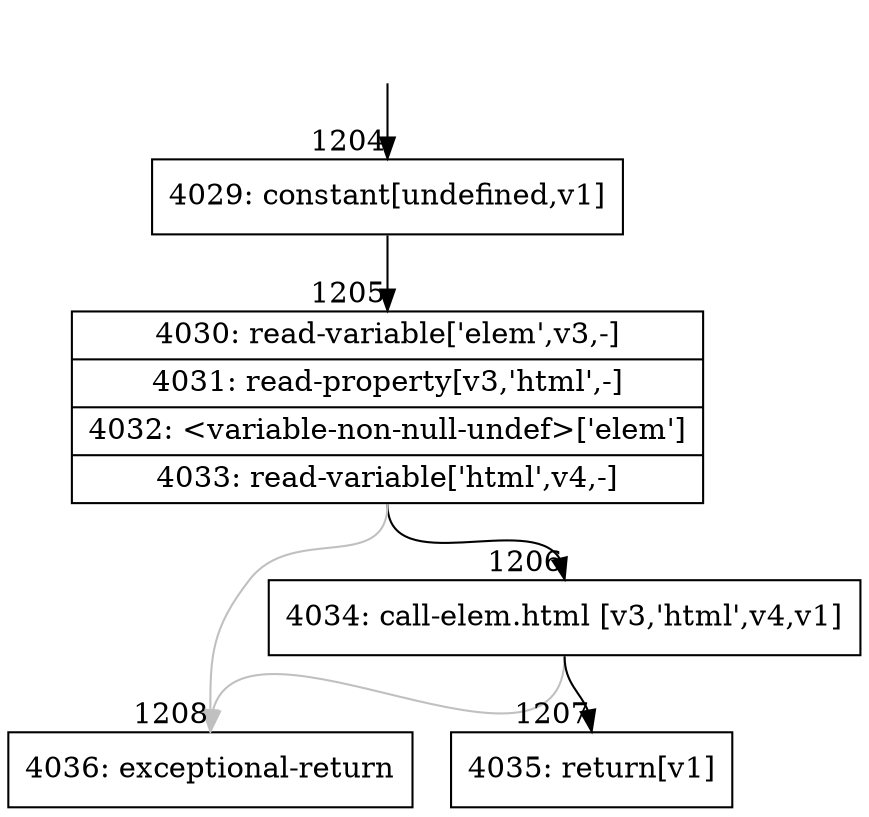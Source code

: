 digraph {
rankdir="TD"
BB_entry107[shape=none,label=""];
BB_entry107 -> BB1204 [tailport=s, headport=n, headlabel="    1204"]
BB1204 [shape=record label="{4029: constant[undefined,v1]}" ] 
BB1204 -> BB1205 [tailport=s, headport=n, headlabel="      1205"]
BB1205 [shape=record label="{4030: read-variable['elem',v3,-]|4031: read-property[v3,'html',-]|4032: \<variable-non-null-undef\>['elem']|4033: read-variable['html',v4,-]}" ] 
BB1205 -> BB1206 [tailport=s, headport=n, headlabel="      1206"]
BB1205 -> BB1208 [tailport=s, headport=n, color=gray, headlabel="      1208"]
BB1206 [shape=record label="{4034: call-elem.html [v3,'html',v4,v1]}" ] 
BB1206 -> BB1207 [tailport=s, headport=n, headlabel="      1207"]
BB1206 -> BB1208 [tailport=s, headport=n, color=gray]
BB1207 [shape=record label="{4035: return[v1]}" ] 
BB1208 [shape=record label="{4036: exceptional-return}" ] 
//#$~ 1088
}
